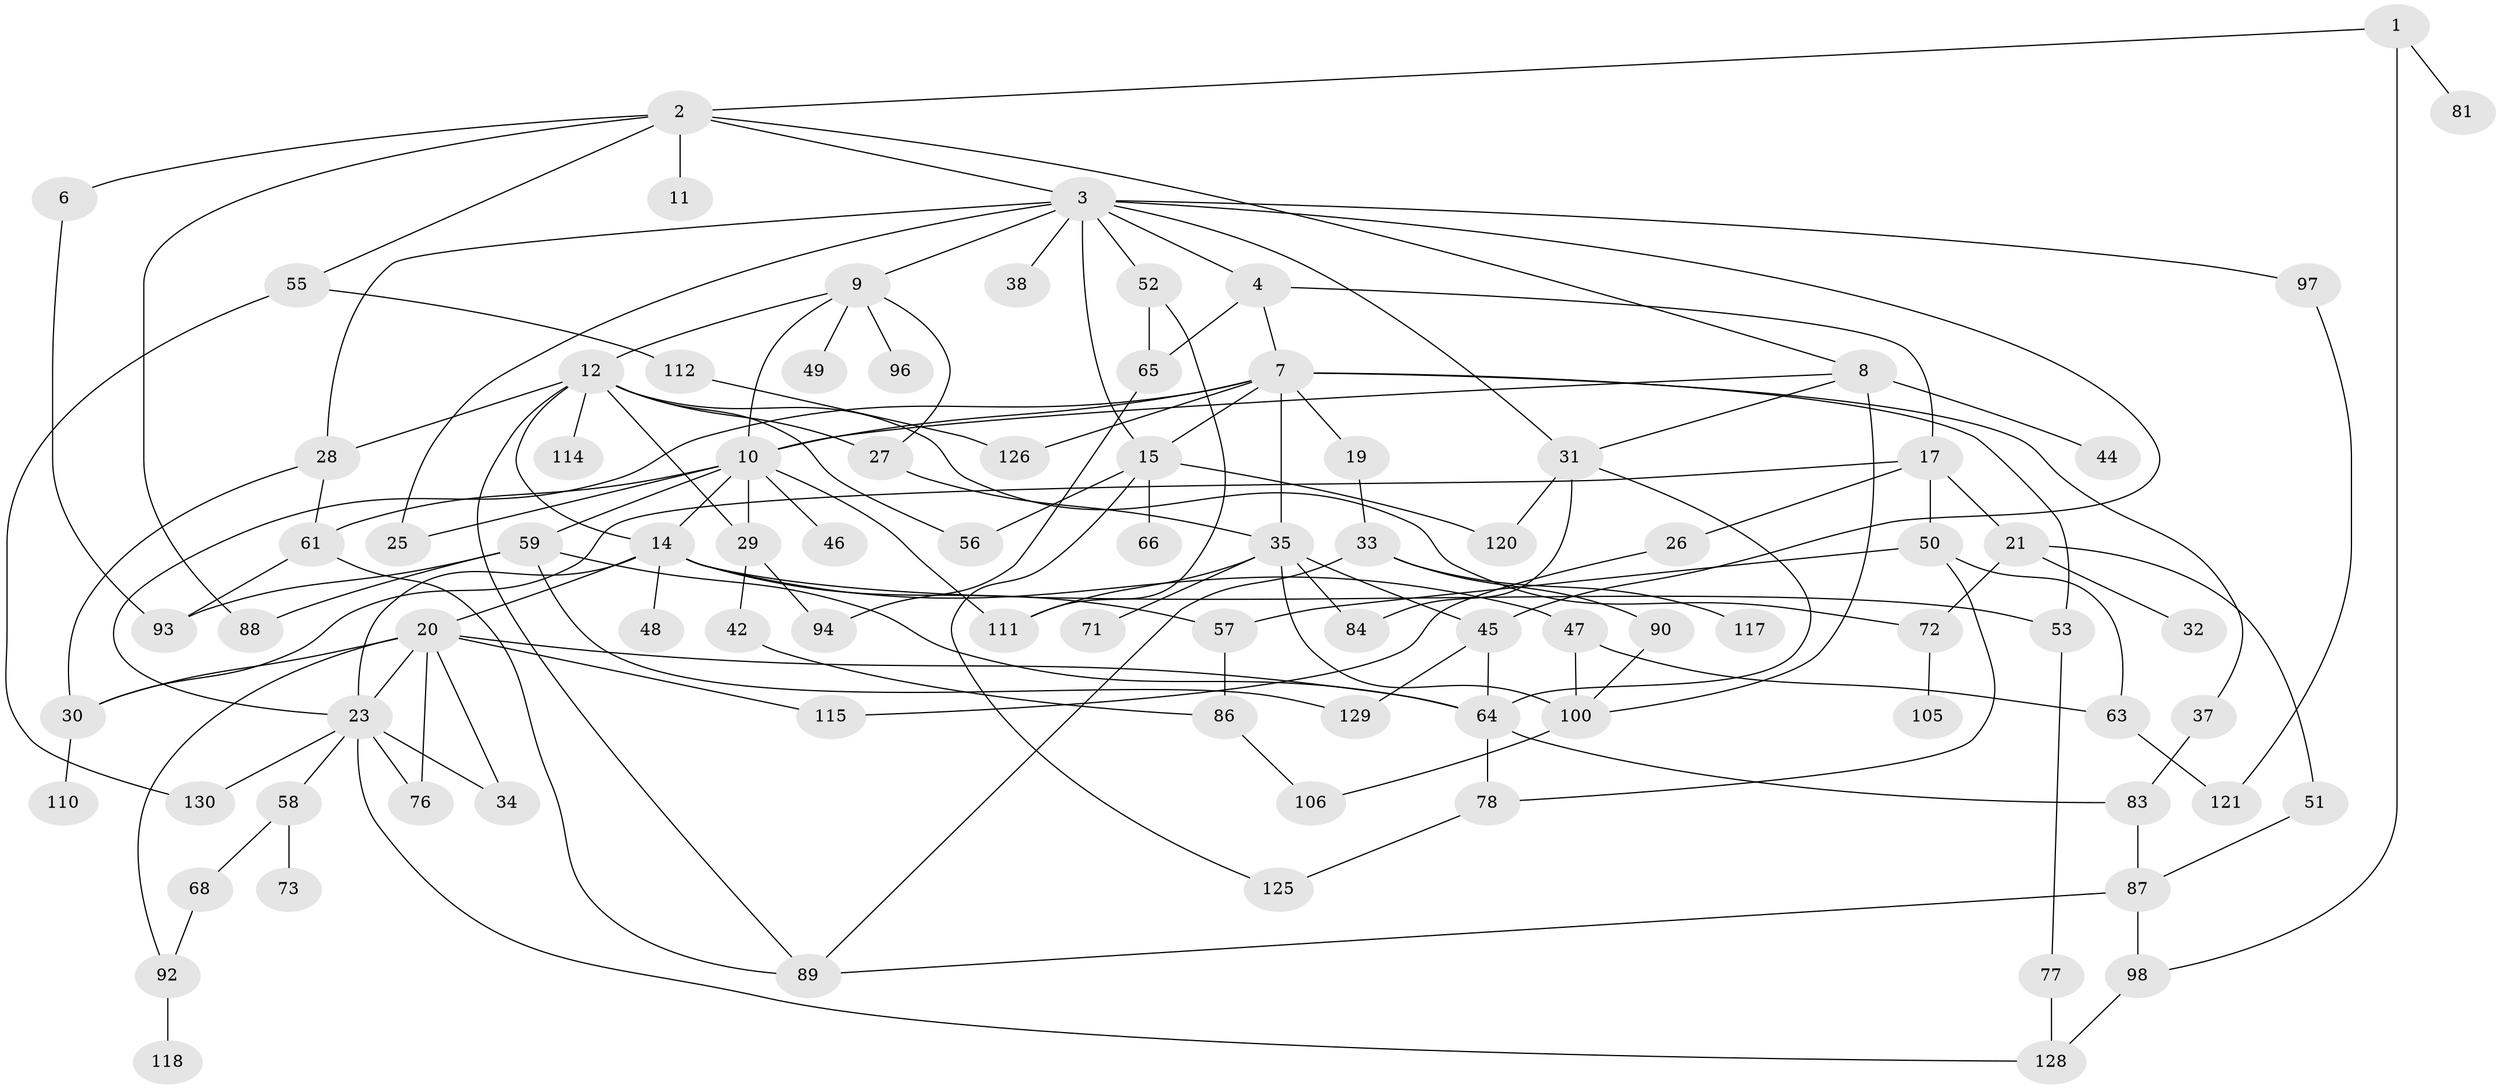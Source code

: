 // original degree distribution, {3: 0.208955223880597, 7: 0.007462686567164179, 8: 0.014925373134328358, 4: 0.11194029850746269, 2: 0.3656716417910448, 6: 0.05223880597014925, 10: 0.007462686567164179, 9: 0.007462686567164179, 5: 0.04477611940298507, 1: 0.1791044776119403}
// Generated by graph-tools (version 1.1) at 2025/41/03/06/25 10:41:27]
// undirected, 90 vertices, 145 edges
graph export_dot {
graph [start="1"]
  node [color=gray90,style=filled];
  1 [super="+132"];
  2 [super="+5"];
  3 [super="+36"];
  4;
  6 [super="+69"];
  7 [super="+13"];
  8 [super="+102"];
  9 [super="+39"];
  10 [super="+54"];
  11 [super="+104"];
  12 [super="+134"];
  14 [super="+16"];
  15 [super="+18"];
  17 [super="+113"];
  19 [super="+67"];
  20 [super="+22"];
  21 [super="+131"];
  23 [super="+24"];
  25;
  26 [super="+43"];
  27;
  28;
  29 [super="+107"];
  30 [super="+40"];
  31 [super="+82"];
  32 [super="+41"];
  33 [super="+74"];
  34;
  35 [super="+70"];
  37;
  38 [super="+80"];
  42;
  44;
  45;
  46;
  47;
  48;
  49;
  50 [super="+91"];
  51;
  52;
  53;
  55;
  56;
  57 [super="+79"];
  58 [super="+60"];
  59 [super="+62"];
  61 [super="+85"];
  63 [super="+133"];
  64 [super="+75"];
  65;
  66;
  68;
  71 [super="+101"];
  72;
  73;
  76;
  77;
  78 [super="+103"];
  81;
  83;
  84 [super="+95"];
  86 [super="+108"];
  87 [super="+116"];
  88 [super="+99"];
  89 [super="+119"];
  90;
  92;
  93 [super="+109"];
  94 [super="+123"];
  96;
  97;
  98;
  100;
  105;
  106;
  110;
  111 [super="+122"];
  112;
  114;
  115 [super="+124"];
  117;
  118;
  120;
  121;
  125 [super="+127"];
  126;
  128;
  129;
  130;
  1 -- 2;
  1 -- 81;
  1 -- 98;
  2 -- 3;
  2 -- 6;
  2 -- 11;
  2 -- 55;
  2 -- 88;
  2 -- 8;
  3 -- 4;
  3 -- 9;
  3 -- 25;
  3 -- 31;
  3 -- 52;
  3 -- 15;
  3 -- 97;
  3 -- 38;
  3 -- 28;
  3 -- 45;
  4 -- 7;
  4 -- 17;
  4 -- 65;
  6 -- 93;
  7 -- 23;
  7 -- 37;
  7 -- 53;
  7 -- 126;
  7 -- 35;
  7 -- 19;
  7 -- 10;
  7 -- 15;
  8 -- 44;
  8 -- 10;
  8 -- 100;
  8 -- 31;
  9 -- 10;
  9 -- 12;
  9 -- 96;
  9 -- 27;
  9 -- 49;
  10 -- 29;
  10 -- 46;
  10 -- 59;
  10 -- 14;
  10 -- 61;
  10 -- 111;
  10 -- 25;
  12 -- 14;
  12 -- 27;
  12 -- 28;
  12 -- 56;
  12 -- 72;
  12 -- 114;
  12 -- 29;
  12 -- 89;
  14 -- 20;
  14 -- 47;
  14 -- 57;
  14 -- 53;
  14 -- 23;
  14 -- 48;
  15 -- 66;
  15 -- 120;
  15 -- 125;
  15 -- 56;
  17 -- 21 [weight=2];
  17 -- 26;
  17 -- 50;
  17 -- 30;
  19 -- 33;
  20 -- 92;
  20 -- 115;
  20 -- 76;
  20 -- 23;
  20 -- 64;
  20 -- 34;
  20 -- 30;
  21 -- 32;
  21 -- 51;
  21 -- 72;
  23 -- 58;
  23 -- 76;
  23 -- 128;
  23 -- 130;
  23 -- 34;
  26 -- 115;
  27 -- 35;
  28 -- 30;
  28 -- 61;
  29 -- 42;
  29 -- 94;
  30 -- 110;
  31 -- 84;
  31 -- 64;
  31 -- 120;
  33 -- 89;
  33 -- 90;
  33 -- 117;
  35 -- 71;
  35 -- 100;
  35 -- 45;
  35 -- 84;
  35 -- 111;
  37 -- 83;
  42 -- 86;
  45 -- 129;
  45 -- 64;
  47 -- 63;
  47 -- 100;
  50 -- 57;
  50 -- 78;
  50 -- 63;
  51 -- 87;
  52 -- 65;
  52 -- 111;
  53 -- 77;
  55 -- 112;
  55 -- 130;
  57 -- 86;
  58 -- 73;
  58 -- 68;
  59 -- 129;
  59 -- 64;
  59 -- 88;
  59 -- 93;
  61 -- 93;
  61 -- 89;
  63 -- 121;
  64 -- 78;
  64 -- 83;
  65 -- 94;
  68 -- 92;
  72 -- 105;
  77 -- 128;
  78 -- 125;
  83 -- 87;
  86 -- 106;
  87 -- 98;
  87 -- 89;
  90 -- 100;
  92 -- 118;
  97 -- 121;
  98 -- 128;
  100 -- 106;
  112 -- 126;
}
